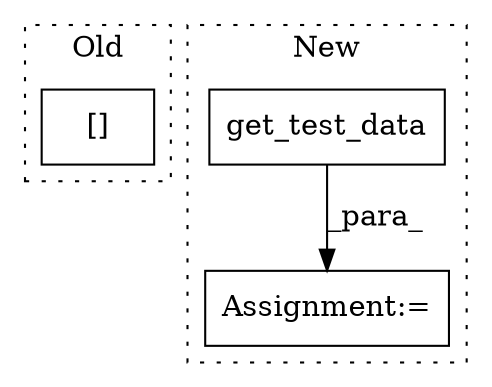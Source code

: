 digraph G {
subgraph cluster0 {
1 [label="[]" a="2" s="1331,1339" l="7,1" shape="box"];
label = "Old";
style="dotted";
}
subgraph cluster1 {
2 [label="get_test_data" a="32" s="1448" l="15" shape="box"];
3 [label="Assignment:=" a="7" s="1438" l="2" shape="box"];
label = "New";
style="dotted";
}
2 -> 3 [label="_para_"];
}